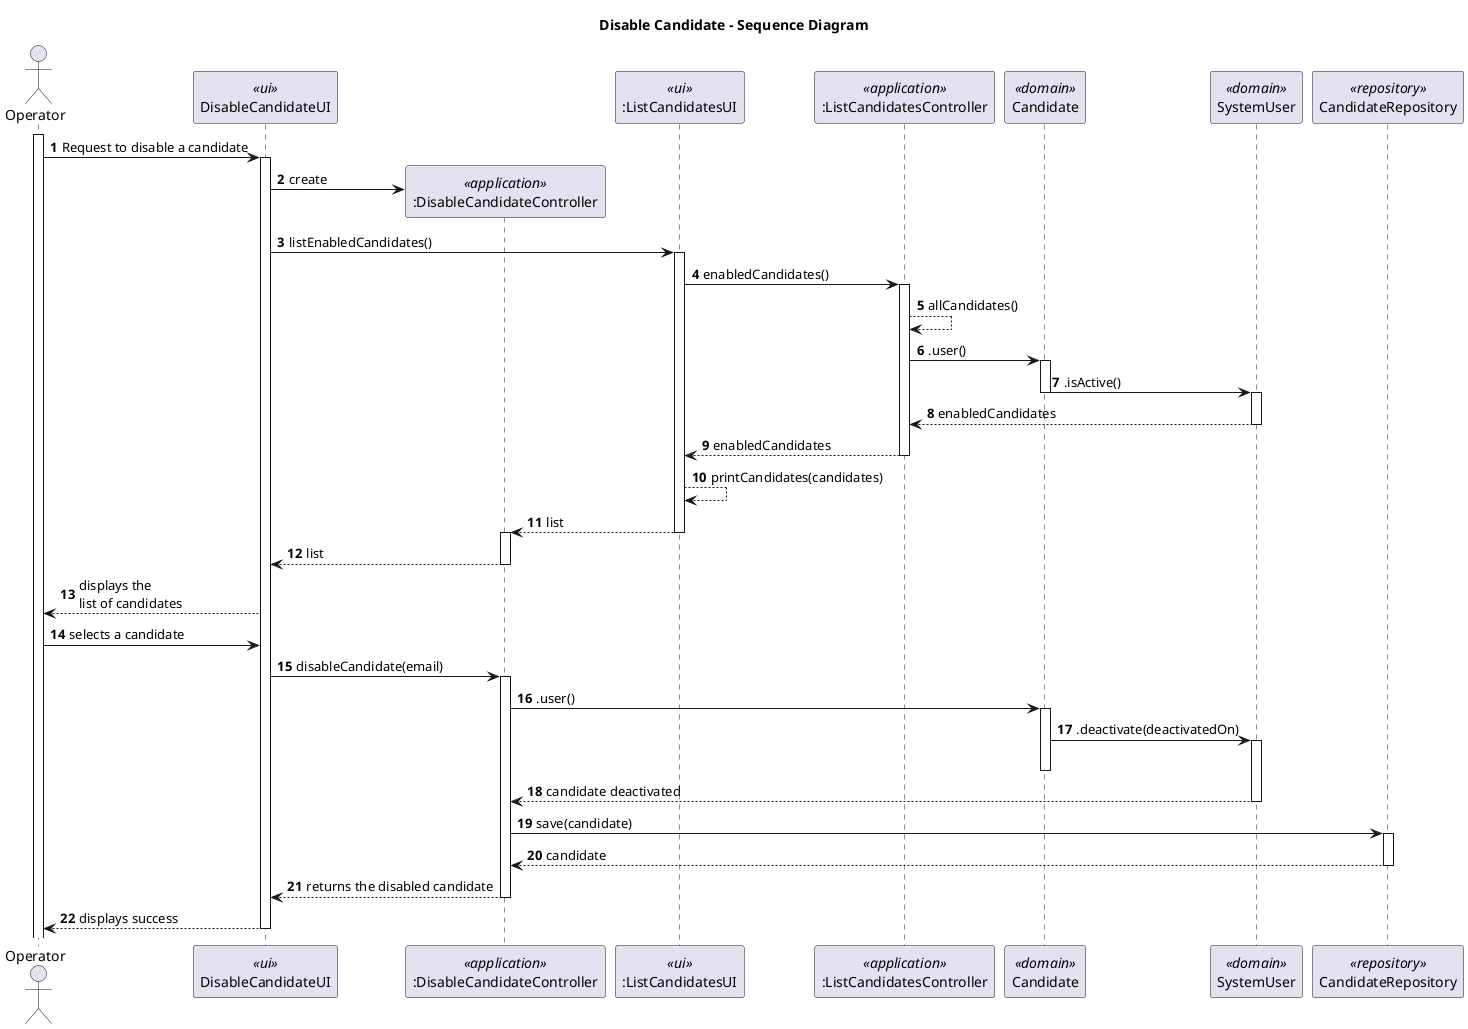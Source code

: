 @startuml

title Disable Candidate - Sequence Diagram

autonumber
actor Operator as ADM
participant "DisableCandidateUI" as UI <<ui>>
participant ":DisableCandidateController" as CTRL <<application>>
participant ":ListCandidatesUI" as LUI <<ui>>
participant ":ListCandidatesController" as LCTRL <<application>>
participant "Candidate" as User <<domain>>
participant "SystemUser" as SYS <<domain>>
participant "CandidateRepository" as REPO <<repository>>


activate ADM
ADM-> UI : Request to disable a candidate
activate UI
UI -> CTRL** : create
UI -> LUI: listEnabledCandidates()
deactivate CTRL
activate LUI
LUI->LCTRL:enabledCandidates()
activate LCTRL
LCTRL-->LCTRL: allCandidates()
LCTRL-> User: .user()
activate User
User-> SYS : .isActive()
deactivate User
activate SYS
SYS-->LCTRL:enabledCandidates
deactivate SYS
LCTRL-->LUI:enabledCandidates
deactivate LCTRL
LUI-->LUI:printCandidates(candidates)
LUI-->CTRL: list
deactivate LUI
activate CTRL
CTRL-->UI:list
deactivate CTRL
UI --> ADM : displays the \nlist of candidates
deactivate LUI
ADM -> UI : selects a candidate
UI -> CTRL : disableCandidate(email)
activate CTRL
CTRL->User :.user()
activate User
User->SYS: .deactivate(deactivatedOn)
activate SYS
deactivate User
SYS--> CTRL: candidate deactivated
deactivate SYS
CTRL->REPO : save(candidate)
activate REPO
REPO--> CTRL: candidate
deactivate REPO
CTRL --> UI : returns the disabled candidate
deactivate CTRL
UI --> ADM : displays success
deactivate UI


@enduml
